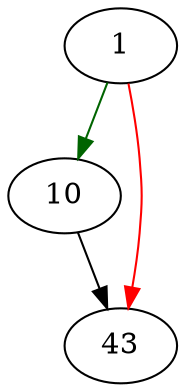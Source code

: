 strict digraph "sqlite3RowSetInit" {
	// Node definitions.
	1 [entry=true];
	10;
	43;

	// Edge definitions.
	1 -> 10 [
		color=darkgreen
		cond=true
	];
	1 -> 43 [
		color=red
		cond=false
	];
	10 -> 43;
}